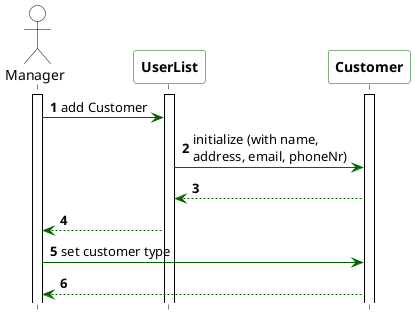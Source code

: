 @startuml

skinparam linetype ortho
'skinparam groupInheritance 3
'skinparam handwritten true
hide circle
autonumber
hide footbox

skinparam participant{
    BorderColor darkgreen
    BackgroundColor white
    FontStyle bold
    padding 30
}

skinparam Actor{
    BorderColor black
    BackgroundColor white
}

skinparam arrow{
    Color darkgreen
}

skinparam sequence{
    LifeLineBorderColor black
}
actor Manager

activate Manager
activate UserList
activate Customer

Manager -> UserList: add Customer
UserList -> Customer: initialize (with name, \naddress, email, phoneNr)
UserList <-- Customer
Manager <-- UserList
Manager -> Customer: set customer type
Manager <-- Customer



@enduml